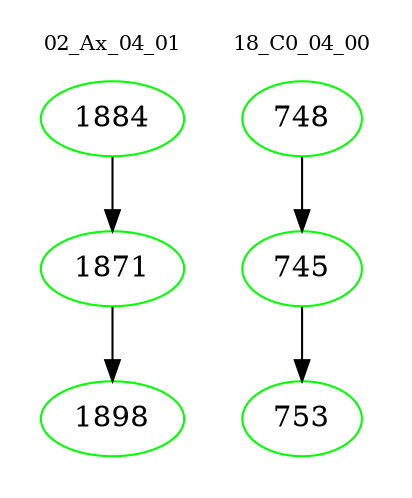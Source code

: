 digraph{
subgraph cluster_0 {
color = white
label = "02_Ax_04_01";
fontsize=10;
T0_1884 [label="1884", color="green"]
T0_1884 -> T0_1871 [color="black"]
T0_1871 [label="1871", color="green"]
T0_1871 -> T0_1898 [color="black"]
T0_1898 [label="1898", color="green"]
}
subgraph cluster_1 {
color = white
label = "18_C0_04_00";
fontsize=10;
T1_748 [label="748", color="green"]
T1_748 -> T1_745 [color="black"]
T1_745 [label="745", color="green"]
T1_745 -> T1_753 [color="black"]
T1_753 [label="753", color="green"]
}
}

